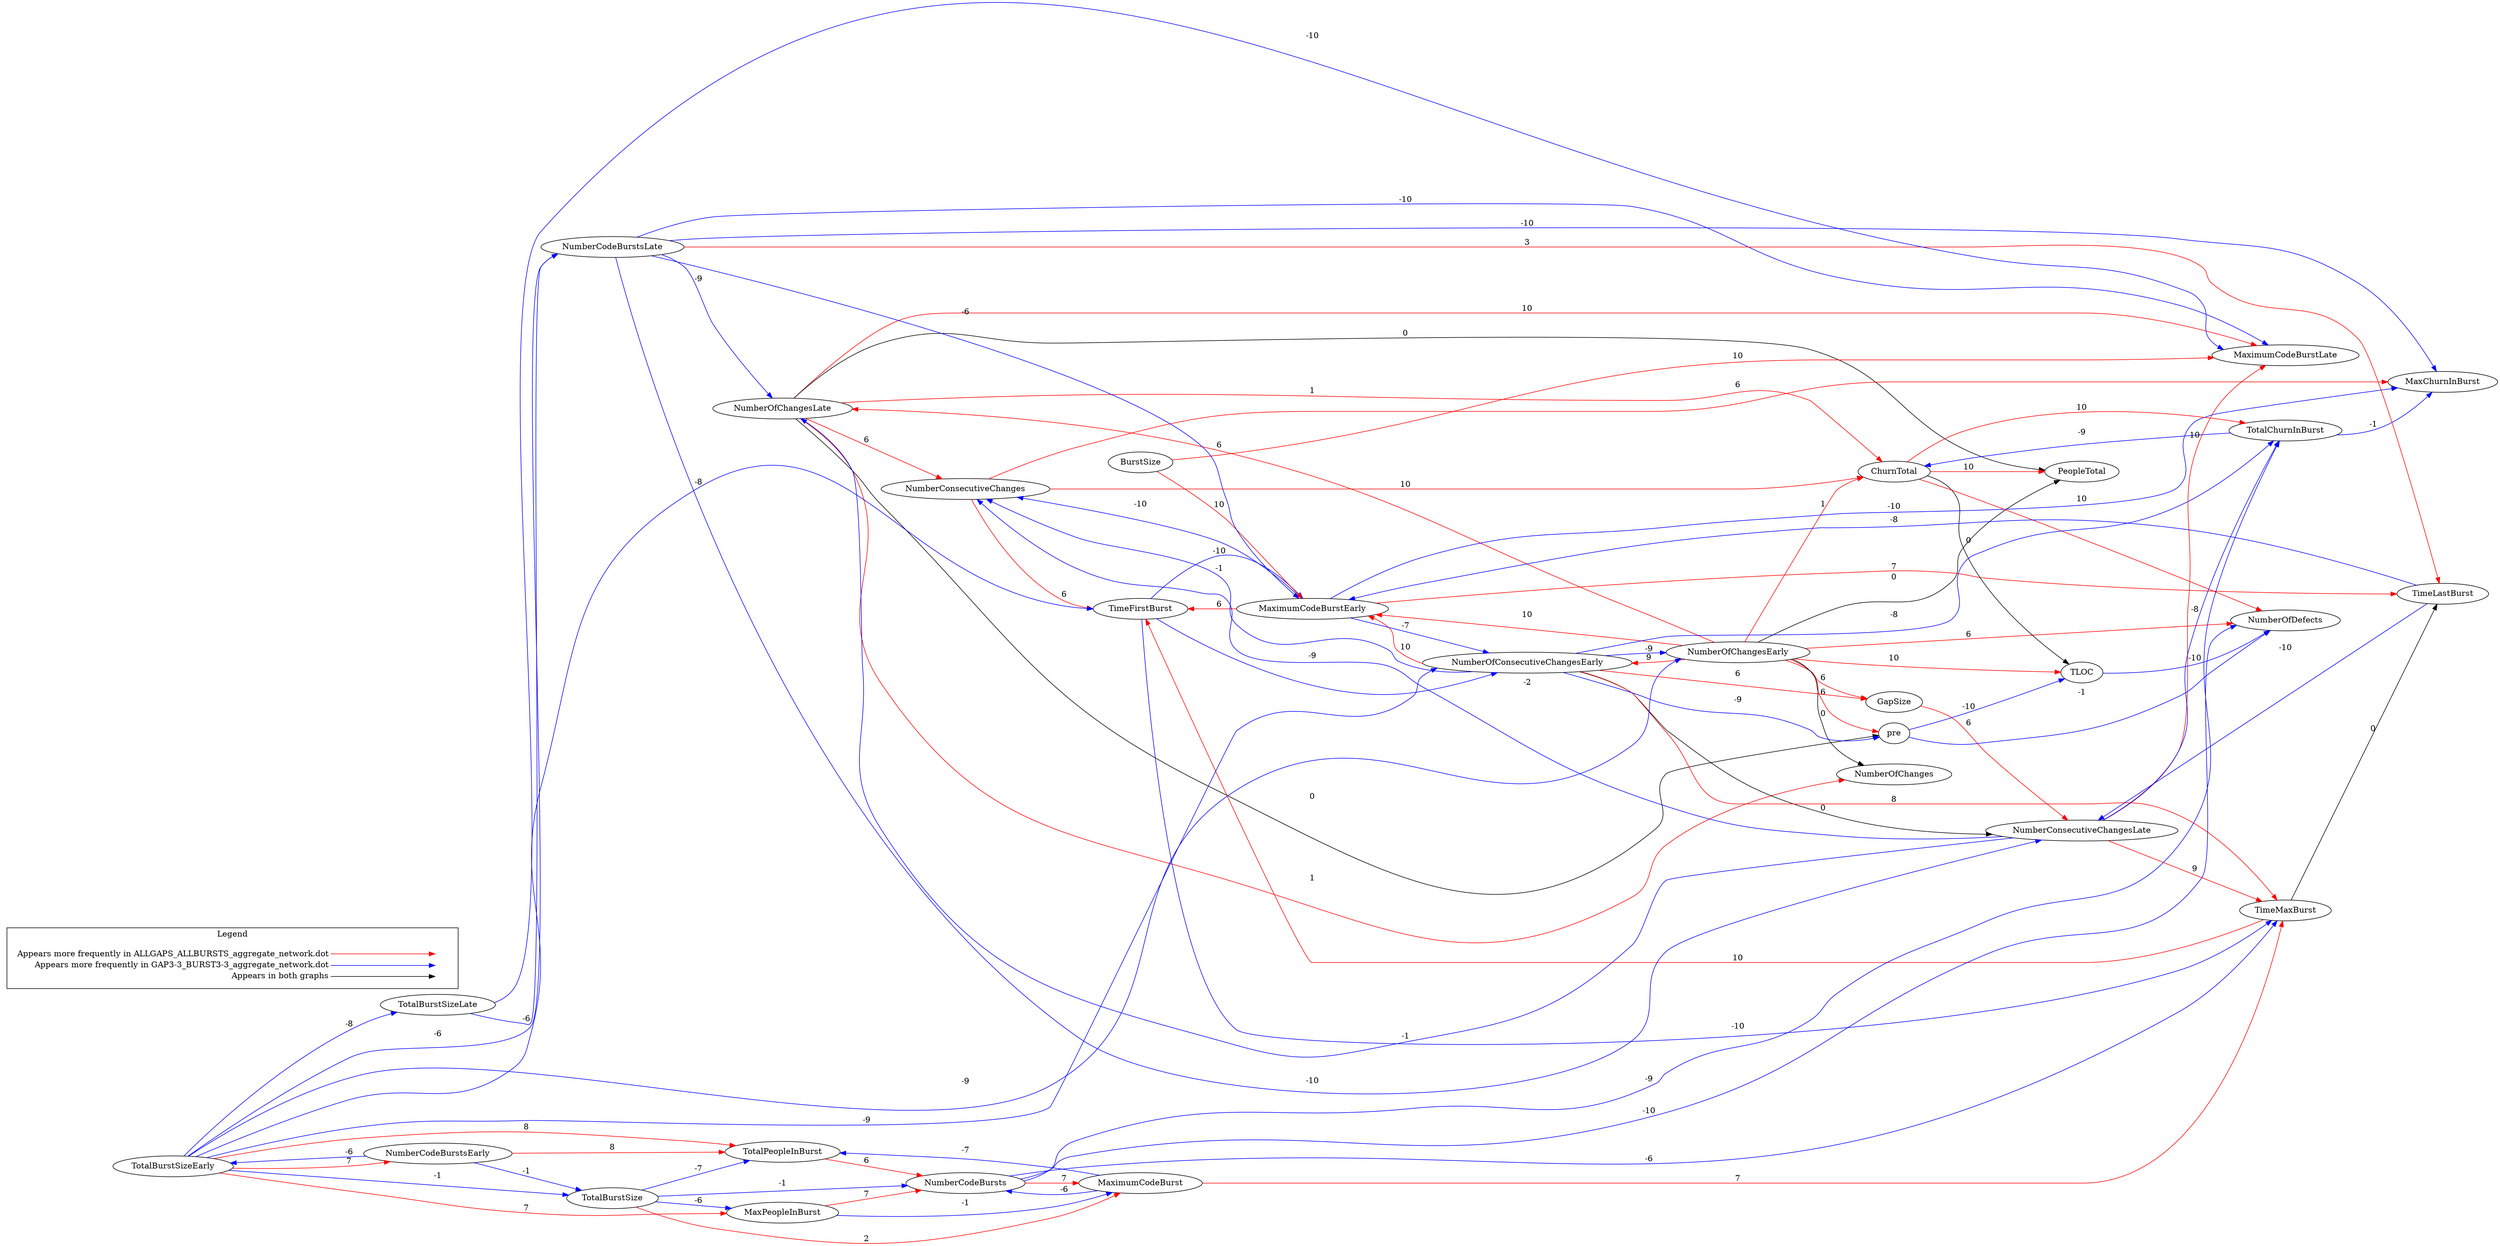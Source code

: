 digraph {
NumberOfChangesLate -> MaximumCodeBurstLate[label="10",weight="10", color="red"];
NumberOfChangesEarly -> MaximumCodeBurstEarly[label="10",weight="10", color="red"];
NumberOfChangesEarly -> TLOC[label="10",weight="10", color="red"];
ChurnTotal -> TotalChurnInBurst[label="10",weight="10", color="red"];
ChurnTotal -> PeopleTotal[label="10",weight="10", color="red"];
ChurnTotal -> NumberOfDefects[label="10",weight="10", color="red"];
NumberOfConsecutiveChangesEarly -> MaximumCodeBurstEarly[label="10",weight="10", color="red"];
NumberConsecutiveChangesLate -> MaximumCodeBurstLate[label="10",weight="10", color="red"];
TimeMaxBurst -> TimeFirstBurst[label="10",weight="10", color="red"];
NumberConsecutiveChanges -> ChurnTotal[label="10",weight="10", color="red"];
BurstSize -> MaximumCodeBurstLate[label="10",weight="10", color="red"];
BurstSize -> MaximumCodeBurstEarly[label="10",weight="10", color="red"];
NumberOfChangesEarly -> NumberOfConsecutiveChangesEarly[label="9",weight="9", color="red"];
NumberConsecutiveChangesLate -> TimeMaxBurst[label="9",weight="9", color="red"];
NumberCodeBurstsEarly -> TotalPeopleInBurst[label="8",weight="8", color="red"];
NumberOfConsecutiveChangesEarly -> TimeMaxBurst[label="8",weight="8", color="red"];
TotalBurstSizeEarly -> TotalPeopleInBurst[label="8",weight="8", color="red"];
MaxPeopleInBurst -> NumberCodeBursts[label="7",weight="7", color="red"];
MaximumCodeBurstEarly -> TimeLastBurst[label="7",weight="7", color="red"];
MaximumCodeBurst -> TimeMaxBurst[label="7",weight="7", color="red"];
TotalBurstSizeEarly -> MaxPeopleInBurst[label="7",weight="7", color="red"];
TotalBurstSizeEarly -> NumberCodeBurstsEarly[label="7",weight="7", color="red"];
NumberCodeBursts -> MaximumCodeBurst[label="7",weight="7", color="red"];
NumberOfChangesEarly -> NumberOfChangesLate[label="6",weight="6", color="red"];
NumberOfChangesEarly -> GapSize[label="6",weight="6", color="red"];
NumberOfConsecutiveChangesEarly -> GapSize[label="6",weight="6", color="red"];
NumberConsecutiveChanges -> MaxChurnInBurst[label="6",weight="6", color="red"];
TotalPeopleInBurst -> NumberCodeBursts[label="6",weight="6", color="red"];
NumberOfChangesLate -> NumberConsecutiveChanges[label="6",weight="6", color="red"];
NumberOfChangesEarly -> pre[label="6",weight="6", color="red"];
NumberOfChangesEarly -> NumberOfDefects[label="6",weight="6", color="red"];
MaximumCodeBurstEarly -> TimeFirstBurst[label="6",weight="6", color="red"];
NumberConsecutiveChanges -> TimeFirstBurst[label="6",weight="6", color="red"];
GapSize -> NumberConsecutiveChangesLate[label="6",weight="6", color="red"];
NumberCodeBurstsLate -> TimeLastBurst[label="3",weight="3", color="red"];
TotalBurstSize -> MaximumCodeBurst[label="2",weight="2", color="red"];
NumberOfChangesLate -> NumberOfChanges[label="1",weight="1", color="red"];
NumberOfChangesLate -> ChurnTotal[label="1",weight="1", color="red"];
NumberOfChangesEarly -> ChurnTotal[label="1",weight="1", color="red"];
NumberOfChangesLate -> PeopleTotal[label="0",weight="0", color="black"];
NumberOfChangesLate -> pre[label="0",weight="0", color="black"];
NumberOfChangesEarly -> PeopleTotal[label="0",weight="0", color="black"];
ChurnTotal -> TLOC[label="0",weight="0", color="black"];
TimeMaxBurst -> TimeLastBurst[label="0",weight="0", color="black"];
NumberOfChangesEarly -> NumberOfChanges[label="0",weight="0", color="black"];
NumberOfConsecutiveChangesEarly -> NumberConsecutiveChangesLate[label="0",weight="0", color="black"];
NumberOfConsecutiveChangesEarly -> NumberConsecutiveChanges[label="-1",weight="-1", color="blue"];
pre -> NumberOfDefects[label="-1",weight="-1", color="blue"];
TotalChurnInBurst -> MaxChurnInBurst[label="-1",weight="-1", color="blue"];
MaxPeopleInBurst -> MaximumCodeBurst[label="-1",weight="-1", color="blue"];
TotalBurstSize -> NumberCodeBursts[label="-1",weight="-1", color="blue"];
NumberCodeBurstsEarly -> TotalBurstSize[label="-1",weight="-1", color="blue"];
NumberConsecutiveChangesLate -> NumberOfChangesLate[label="-1",weight="-1", color="blue"];
TotalBurstSizeEarly -> TotalBurstSize[label="-1",weight="-1", color="blue"];
NumberConsecutiveChangesLate -> NumberConsecutiveChanges[label="-2",weight="-2", color="blue"];
NumberCodeBurstsLate -> MaximumCodeBurstEarly[label="-6",weight="-6", color="blue"];
TotalBurstSizeEarly -> NumberCodeBurstsLate[label="-6",weight="-6", color="blue"];
TotalBurstSize -> MaxPeopleInBurst[label="-6",weight="-6", color="blue"];
NumberCodeBursts -> TimeMaxBurst[label="-6",weight="-6", color="blue"];
MaximumCodeBurst -> NumberCodeBursts[label="-6",weight="-6", color="blue"];
NumberCodeBurstsEarly -> TotalBurstSizeEarly[label="-6",weight="-6", color="blue"];
TotalBurstSizeLate -> NumberCodeBurstsLate[label="-6",weight="-6", color="blue"];
MaximumCodeBurst -> TotalPeopleInBurst[label="-7",weight="-7", color="blue"];
TotalBurstSize -> TotalPeopleInBurst[label="-7",weight="-7", color="blue"];
MaximumCodeBurstEarly -> NumberOfConsecutiveChangesEarly[label="-7",weight="-7", color="blue"];
NumberOfConsecutiveChangesEarly -> TotalChurnInBurst[label="-8",weight="-8", color="blue"];
NumberConsecutiveChangesLate -> TotalChurnInBurst[label="-8",weight="-8", color="blue"];
TotalBurstSizeEarly -> TotalBurstSizeLate[label="-8",weight="-8", color="blue"];
TotalBurstSizeEarly -> TimeFirstBurst[label="-8",weight="-8", color="blue"];
TimeLastBurst -> MaximumCodeBurstEarly[label="-8",weight="-8", color="blue"];
NumberCodeBurstsLate -> NumberOfChangesLate[label="-9",weight="-9", color="blue"];
TimeFirstBurst -> NumberOfConsecutiveChangesEarly[label="-9",weight="-9", color="blue"];
TotalChurnInBurst -> ChurnTotal[label="-9",weight="-9", color="blue"];
NumberOfConsecutiveChangesEarly -> NumberOfChangesEarly[label="-9",weight="-9", color="blue"];
NumberOfConsecutiveChangesEarly -> pre[label="-9",weight="-9", color="blue"];
TotalBurstSizeEarly -> NumberOfChangesEarly[label="-9",weight="-9", color="blue"];
TotalBurstSizeEarly -> NumberOfConsecutiveChangesEarly[label="-9",weight="-9", color="blue"];
NumberCodeBursts -> TotalChurnInBurst[label="-9",weight="-9", color="blue"];
TotalBurstSizeLate -> MaximumCodeBurstLate[label="-10",weight="-10", color="blue"];
NumberCodeBurstsLate -> MaximumCodeBurstLate[label="-10",weight="-10", color="blue"];
NumberCodeBurstsLate -> MaxChurnInBurst[label="-10",weight="-10", color="blue"];
NumberCodeBurstsLate -> NumberConsecutiveChangesLate[label="-10",weight="-10", color="blue"];
MaximumCodeBurstEarly -> MaxChurnInBurst[label="-10",weight="-10", color="blue"];
MaximumCodeBurstEarly -> NumberConsecutiveChanges[label="-10",weight="-10", color="blue"];
TimeFirstBurst -> MaximumCodeBurstEarly[label="-10",weight="-10", color="blue"];
TimeFirstBurst -> TimeMaxBurst[label="-10",weight="-10", color="blue"];
TimeLastBurst -> NumberConsecutiveChangesLate[label="-10",weight="-10", color="blue"];
NumberCodeBursts -> NumberOfDefects[label="-10",weight="-10", color="blue"];
pre -> TLOC[label="-10",weight="-10", color="blue"];
TLOC -> NumberOfDefects[label="-10",weight="-10", color="blue"];

  rankdir=LR
  node [shape=plaintext]
  subgraph cluster_01 { 
    label = "Legend";
    key [label=<<table border="0" cellpadding="2" cellspacing="0" cellborder="0">
      <tr><td align="right" port="i1">Appears more frequently in ALLGAPS_ALLBURSTS_aggregate_network.dot</td></tr>
      <tr><td align="right" port="i2">Appears more frequently in GAP3-3_BURST3-3_aggregate_network.dot</td></tr>
      <tr><td align="right" port="i3">Appears in both graphs</td></tr>
      </table>>]
    key2 [label=<<table border="0" cellpadding="2" cellspacing="0" cellborder="0">
      <tr><td port="i1">&nbsp;</td></tr>
      <tr><td port="i2">&nbsp;</td></tr>
      <tr><td port="i3">&nbsp;</td></tr>
      </table>>]
    key:i1:e -> key2:i1:w [color=red]
    key:i2:e -> key2:i2:w [color=blue]
    key:i3:e -> key2:i3:w [color=black]
  }
}
